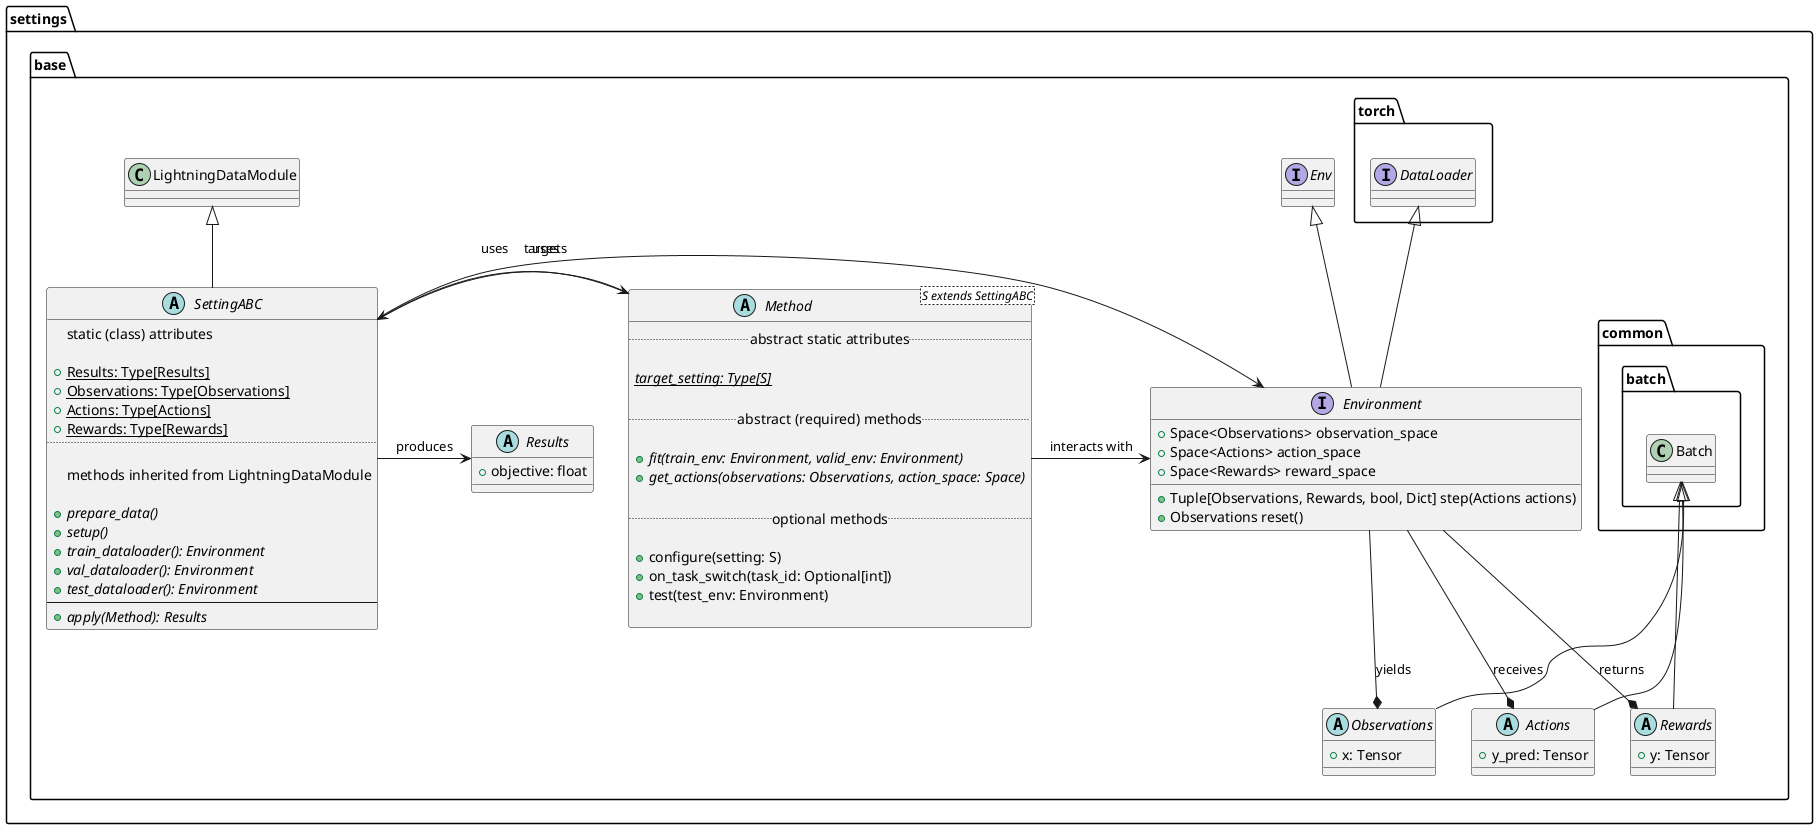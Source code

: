 @startuml base

package base as settings.base {
    together {
        abstract class Observations extends common.batch.Batch {
            + x: Tensor
        }
        abstract class Actions extends common.batch.Batch {
            + y_pred: Tensor
        }
        abstract class Rewards extends common.batch.Batch {
            + y: Tensor
        }
    }
    Environment --* Observations: yields
    Environment --* Actions: receives
    Environment --* Rewards: returns

    interface Environment extends Env, torch.DataLoader {
        + Space<Observations> observation_space
        + Space<Actions> action_space
        + Space<Rewards> reward_space
        + Tuple[Observations, Rewards, bool, Dict] step(Actions actions)
        + Observations reset()
    }

    abstract class Results {
        + objective: float
    }

    abstract class SettingABC extends LightningDataModule{
        static (class) attributes

        + {static} Results: Type[Results] 
        + {static} Observations: Type[Observations] 
        + {static} Actions: Type[Actions] 
        + {static} Rewards: Type[Rewards] 
        ..
        
        methods inherited from LightningDataModule
        
        ' TODO: should we move this to `Setting` rather than SettingABC?
        {abstract} + prepare_data()
        {abstract} + setup()
        {abstract} + train_dataloader(): Environment
        {abstract} + val_dataloader(): Environment
        {abstract} + test_dataloader(): Environment
        --
        {abstract} + apply(Method): Results
    }

    abstract class Method <S extends SettingABC> {
        ..  abstract static attributes ..

        {static} {abstract} target_setting: Type[S]

        ..  abstract (required) methods ..

        {abstract} + fit(train_env: Environment, valid_env: Environment)
        {abstract} + get_actions(observations: Observations, action_space: Space)
        
        .. optional methods ..

        + configure(setting: S)
        + on_task_switch(task_id: Optional[int])
        + test(test_env: Environment)

        ' - is_applicable(setting: SettingABC): bool
    }
    Method -> SettingABC : targets
    Method -> Environment : interacts with
    
    SettingABC -> Environment : uses
    SettingABC -> Results : produces
    SettingABC -> Method : uses


    
}

@enduml